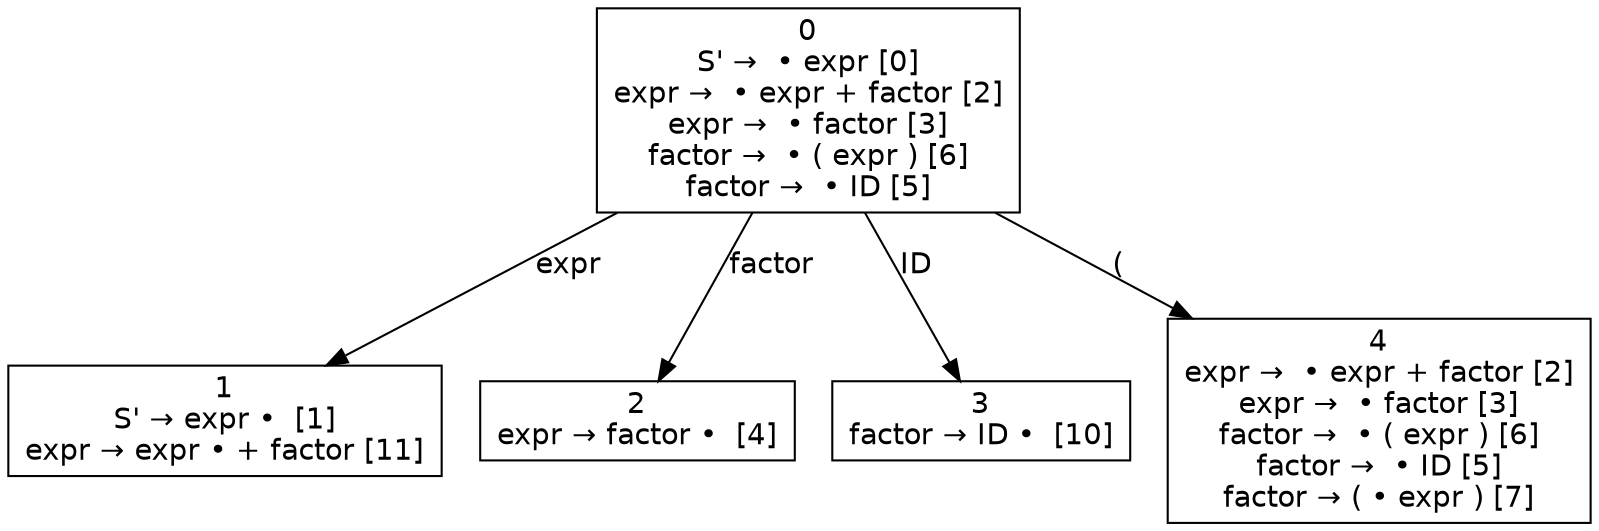 digraph d{
node [fontname=Helvetica,shape=box];
edge [fontname=Helvetica];
n0 [label=<0<br />S' →  • expr [0]<br />expr →  • expr + factor [2]<br />expr →  • factor [3]<br />factor →  • ( expr ) [6]<br />factor →  • ID [5]>];
n1 [label=<1<br />S' → expr •  [1]<br />expr → expr • + factor [11]>];
n2 [label=<2<br />expr → factor •  [4]>];
n3 [label=<3<br />factor → ID •  [10]>];
n4 [label=<4<br />expr →  • expr + factor [2]<br />expr →  • factor [3]<br />factor →  • ( expr ) [6]<br />factor →  • ID [5]<br />factor → ( • expr ) [7]>];
n0 -> n1 [label="expr"];
n0 -> n2 [label="factor"];
n0 -> n3 [label="ID"];
n0 -> n4 [label="("];
}